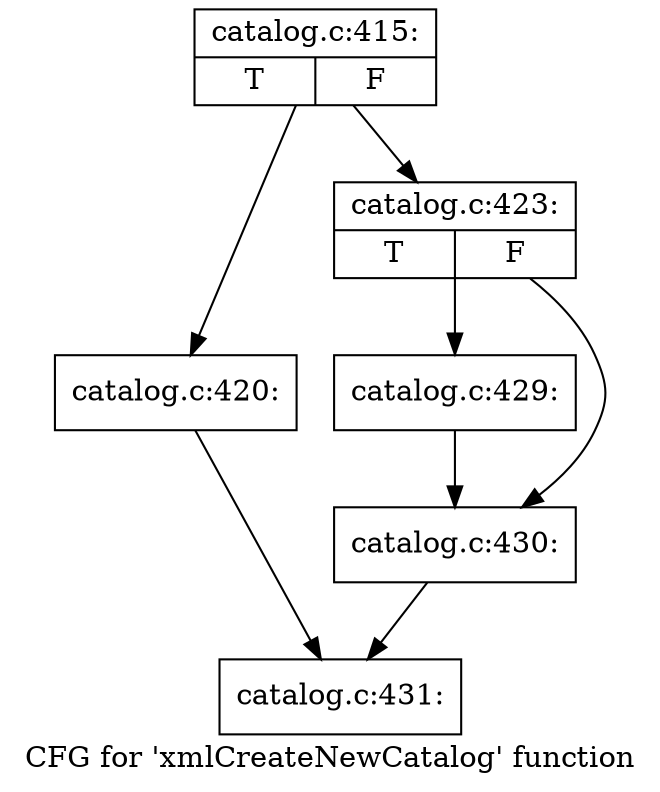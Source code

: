 digraph "CFG for 'xmlCreateNewCatalog' function" {
	label="CFG for 'xmlCreateNewCatalog' function";

	Node0x5650cc7f3940 [shape=record,label="{catalog.c:415:|{<s0>T|<s1>F}}"];
	Node0x5650cc7f3940 -> Node0x5650cc943150;
	Node0x5650cc7f3940 -> Node0x5650cc9431a0;
	Node0x5650cc943150 [shape=record,label="{catalog.c:420:}"];
	Node0x5650cc943150 -> Node0x5650cc92d170;
	Node0x5650cc9431a0 [shape=record,label="{catalog.c:423:|{<s0>T|<s1>F}}"];
	Node0x5650cc9431a0 -> Node0x5650cc94be70;
	Node0x5650cc9431a0 -> Node0x5650cc94bec0;
	Node0x5650cc94be70 [shape=record,label="{catalog.c:429:}"];
	Node0x5650cc94be70 -> Node0x5650cc94bec0;
	Node0x5650cc94bec0 [shape=record,label="{catalog.c:430:}"];
	Node0x5650cc94bec0 -> Node0x5650cc92d170;
	Node0x5650cc92d170 [shape=record,label="{catalog.c:431:}"];
}
